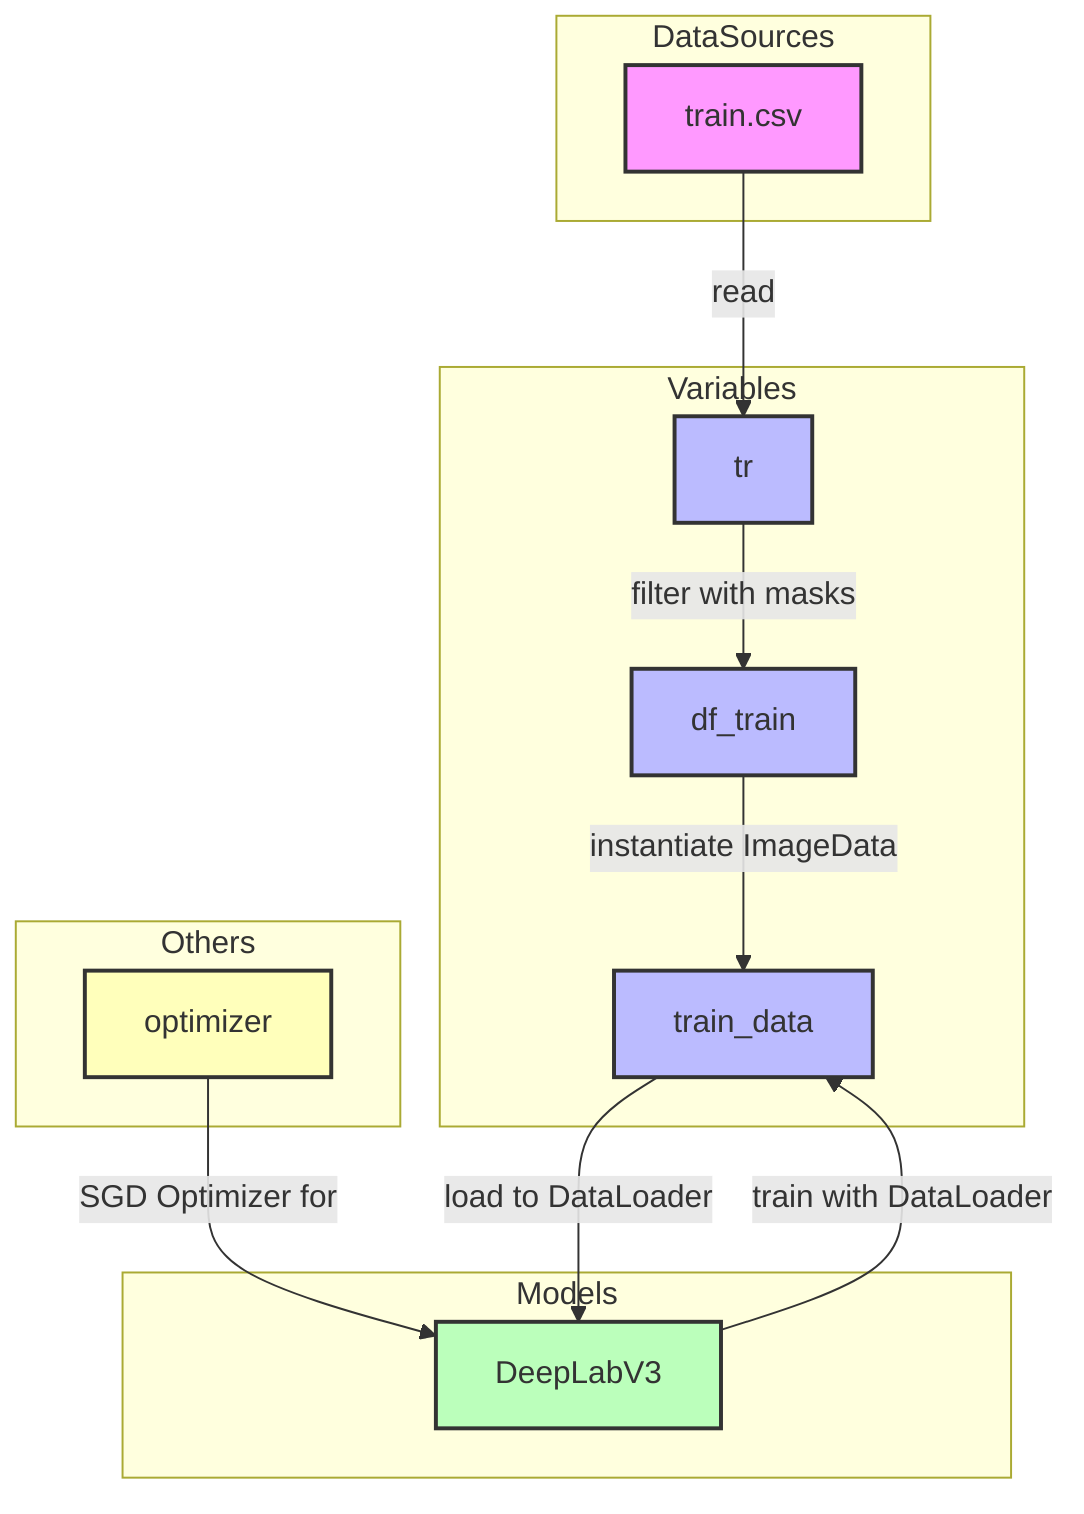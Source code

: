 flowchart TD
    %% Nodes %%
    subgraph DataSources
        DS1["train.csv"]:::file
    end

    subgraph Variables
        V1["tr"]:::data_variable
        V2["df_train"]:::data_variable
        V3["train_data"]:::data_variable
    end
    
    subgraph Models
        M1["DeepLabV3"]:::model
    end
    
    subgraph Others
        O1["optimizer"]:::other
    end

    %% Connections %%
    DS1 -->|read| V1
    V1 -->|filter with masks| V2
    V2 -->|instantiate ImageData| V3
    V3 -->|load to DataLoader| M1
    O1 -->|SGD Optimizer for| M1
    M1 -->|train with DataLoader| V3

    %% Classes %%
    classDef file fill:#f9f,stroke:#333,stroke-width:2px;
    classDef data_variable fill:#bbf,stroke:#333,stroke-width:2px;
    classDef model fill:#bfb,stroke:#333,stroke-width:2px;
    classDef other fill:#ffb,stroke:#333,stroke-width:2px;